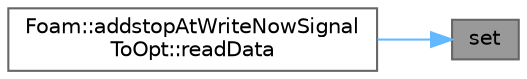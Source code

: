 digraph "set"
{
 // LATEX_PDF_SIZE
  bgcolor="transparent";
  edge [fontname=Helvetica,fontsize=10,labelfontname=Helvetica,labelfontsize=10];
  node [fontname=Helvetica,fontsize=10,shape=box,height=0.2,width=0.4];
  rankdir="RL";
  Node1 [id="Node000001",label="set",height=0.2,width=0.4,color="gray40", fillcolor="grey60", style="filled", fontcolor="black",tooltip=" "];
  Node1 -> Node2 [id="edge1_Node000001_Node000002",dir="back",color="steelblue1",style="solid",tooltip=" "];
  Node2 [id="Node000002",label="Foam::addstopAtWriteNowSignal\lToOpt::readData",height=0.2,width=0.4,color="grey40", fillcolor="white", style="filled",URL="$classFoam_1_1addstopAtWriteNowSignalToOpt.html#a27acfcce377f5e7a42aa7545b6601208",tooltip=" "];
}
